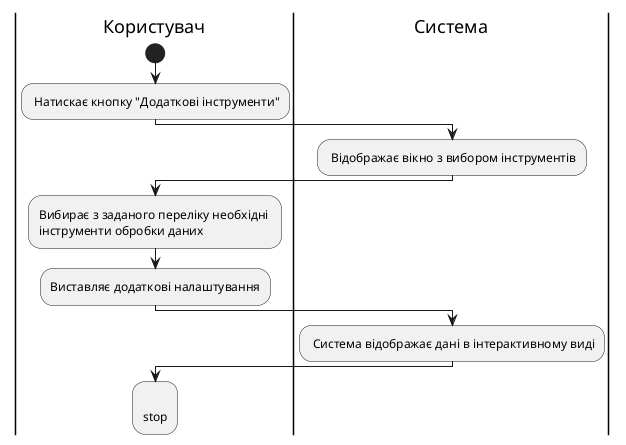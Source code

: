 @startuml

|Користувач|
        start
        : Натискає кнопку "Додаткові інструменти";
    |Система|
        : Відображає вікно з вибором інструментів;
    |Користувач|
        :Вибирає з заданого переліку необхідні \nінструменти обробки даних;
        :Виставляє додаткові налаштування;
    |Система|
        : Система відображає дані в інтерактивному виді;
    |Користувач|
        :
        stop;
@enduml
